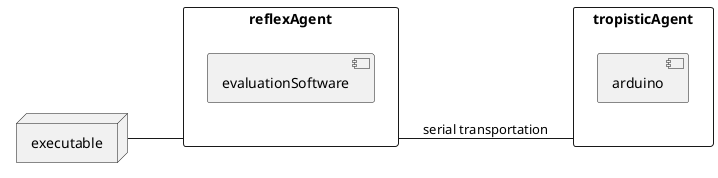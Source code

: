 @startuml reflexAgentDeploy

left to right direction

node executable

rectangle tropisticAgent {
     component arduino
} 
rectangle reflexAgent{
    component evaluationSoftware
}

executable -- reflexAgent
reflexAgent -- tropisticAgent : serial transportation

    

@enduml